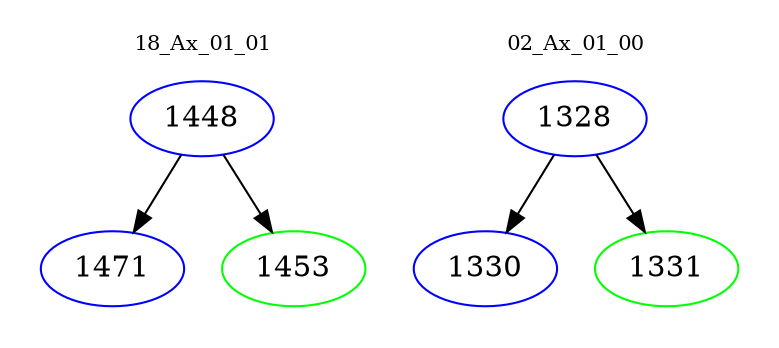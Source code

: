 digraph{
subgraph cluster_0 {
color = white
label = "18_Ax_01_01";
fontsize=10;
T0_1448 [label="1448", color="blue"]
T0_1448 -> T0_1471 [color="black"]
T0_1471 [label="1471", color="blue"]
T0_1448 -> T0_1453 [color="black"]
T0_1453 [label="1453", color="green"]
}
subgraph cluster_1 {
color = white
label = "02_Ax_01_00";
fontsize=10;
T1_1328 [label="1328", color="blue"]
T1_1328 -> T1_1330 [color="black"]
T1_1330 [label="1330", color="blue"]
T1_1328 -> T1_1331 [color="black"]
T1_1331 [label="1331", color="green"]
}
}
